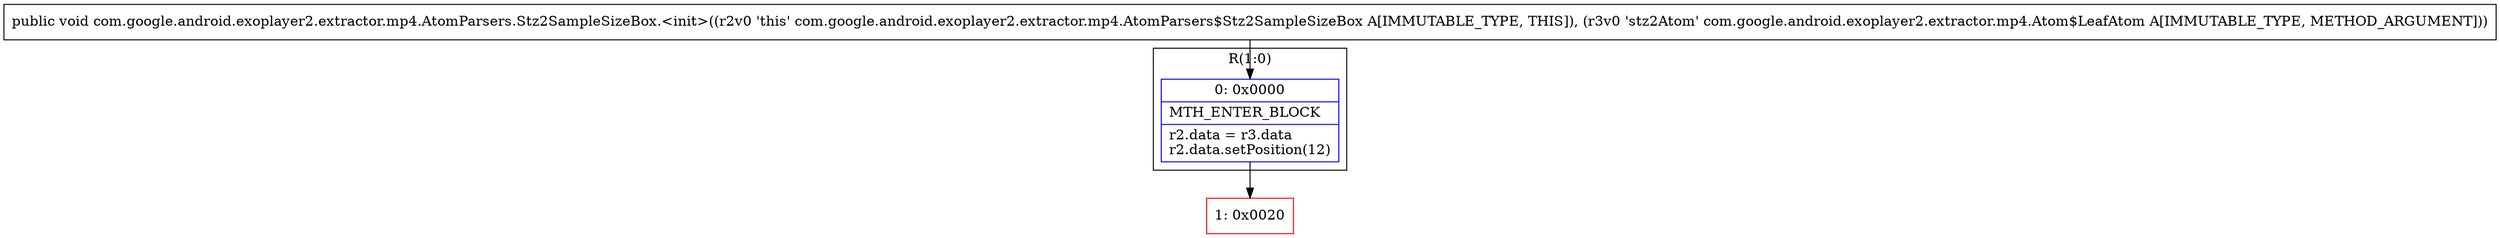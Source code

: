 digraph "CFG forcom.google.android.exoplayer2.extractor.mp4.AtomParsers.Stz2SampleSizeBox.\<init\>(Lcom\/google\/android\/exoplayer2\/extractor\/mp4\/Atom$LeafAtom;)V" {
subgraph cluster_Region_127596656 {
label = "R(1:0)";
node [shape=record,color=blue];
Node_0 [shape=record,label="{0\:\ 0x0000|MTH_ENTER_BLOCK\l|r2.data = r3.data\lr2.data.setPosition(12)\l}"];
}
Node_1 [shape=record,color=red,label="{1\:\ 0x0020}"];
MethodNode[shape=record,label="{public void com.google.android.exoplayer2.extractor.mp4.AtomParsers.Stz2SampleSizeBox.\<init\>((r2v0 'this' com.google.android.exoplayer2.extractor.mp4.AtomParsers$Stz2SampleSizeBox A[IMMUTABLE_TYPE, THIS]), (r3v0 'stz2Atom' com.google.android.exoplayer2.extractor.mp4.Atom$LeafAtom A[IMMUTABLE_TYPE, METHOD_ARGUMENT])) }"];
MethodNode -> Node_0;
Node_0 -> Node_1;
}


